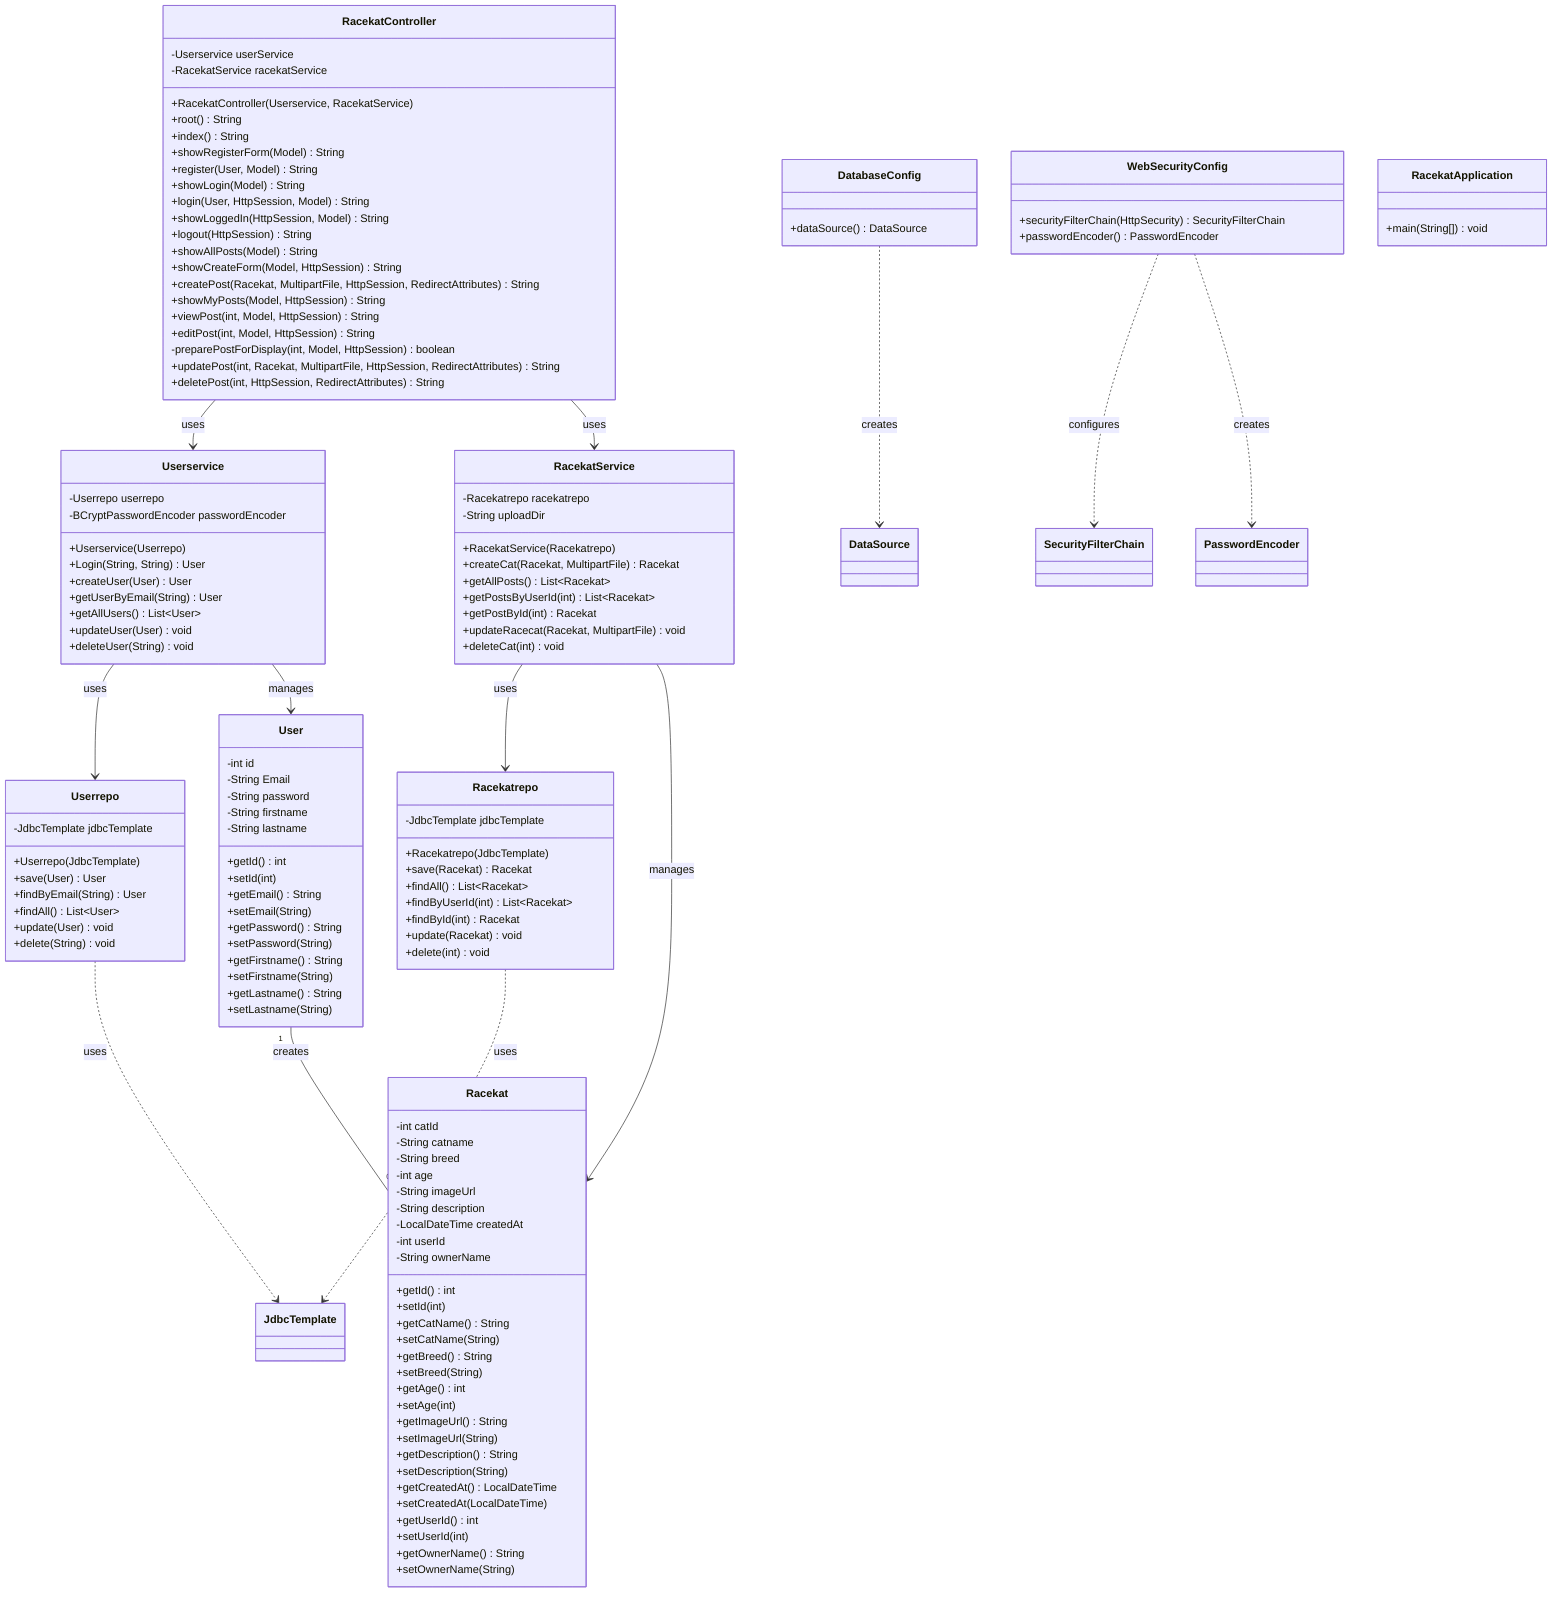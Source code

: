 classDiagram
%% Domain Classes
    class Racekat {
        -int catId
        -String catname
        -String breed
        -int age
        -String imageUrl
        -String description
        -LocalDateTime createdAt
        -int userId
        -String ownerName
        +getId() int
        +setId(int)
        +getCatName() String
        +setCatName(String)
        +getBreed() String
        +setBreed(String)
        +getAge() int
        +setAge(int)
        +getImageUrl() String
        +setImageUrl(String)
        +getDescription() String
        +setDescription(String)
        +getCreatedAt() LocalDateTime
        +setCreatedAt(LocalDateTime)
        +getUserId() int
        +setUserId(int)
        +getOwnerName() String
        +setOwnerName(String)
    }

    class User {
        -int id
        -String Email
        -String password
        -String firstname
        -String lastname
        +getId() int
        +setId(int)
        +getEmail() String
        +setEmail(String)
        +getPassword() String
        +setPassword(String)
        +getFirstname() String
        +setFirstname(String)
        +getLastname() String
        +setLastname(String)
    }

%% Application Services
    class RacekatService {
        -Racekatrepo racekatrepo
        -String uploadDir
        +RacekatService(Racekatrepo)
        +createCat(Racekat, MultipartFile) Racekat
        +getAllPosts() List~Racekat~
        +getPostsByUserId(int) List~Racekat~
        +getPostById(int) Racekat
        +updateRacecat(Racekat, MultipartFile) void
        +deleteCat(int) void
    }

    class Userservice {
        -Userrepo userrepo
        -BCryptPasswordEncoder passwordEncoder
        +Userservice(Userrepo)
        +Login(String, String) User
        +createUser(User) User
        +getUserByEmail(String) User
        +getAllUsers() List~User~
        +updateUser(User) void
        +deleteUser(String) void
    }

%% Infrastructure
    class Racekatrepo {
        -JdbcTemplate jdbcTemplate
        +Racekatrepo(JdbcTemplate)
        +save(Racekat) Racekat
        +findAll() List~Racekat~
        +findByUserId(int) List~Racekat~
        +findById(int) Racekat
        +update(Racekat) void
        +delete(int) void
    }

    class Userrepo {
        -JdbcTemplate jdbcTemplate
        +Userrepo(JdbcTemplate)
        +save(User) User
        +findByEmail(String) User
        +findAll() List~User~
        +update(User) void
        +delete(String) void
    }

    class DatabaseConfig {
        +dataSource() DataSource
    }

    class WebSecurityConfig {
        +securityFilterChain(HttpSecurity) SecurityFilterChain
        +passwordEncoder() PasswordEncoder
    }

%% Presentation
    class RacekatController {
        -Userservice userService
        -RacekatService racekatService
        +RacekatController(Userservice, RacekatService)
        +root() String
        +index() String
        +showRegisterForm(Model) String
        +register(User, Model) String
        +showLogin(Model) String
        +login(User, HttpSession, Model) String
        +showLoggedIn(HttpSession, Model) String
        +logout(HttpSession) String
        +showAllPosts(Model) String
        +showCreateForm(Model, HttpSession) String
        +createPost(Racekat, MultipartFile, HttpSession, RedirectAttributes) String
        +showMyPosts(Model, HttpSession) String
        +viewPost(int, Model, HttpSession) String
        +editPost(int, Model, HttpSession) String
        -preparePostForDisplay(int, Model, HttpSession) boolean
        +updatePost(int, Racekat, MultipartFile, HttpSession, RedirectAttributes) String
        +deletePost(int, HttpSession, RedirectAttributes) String
    }

    class RacekatApplication {
        +main(String[]) void
    }

%% Relationships
    User "1" -- "0..*" Racekat : creates
    RacekatController --> Userservice : uses
    RacekatController --> RacekatService : uses
    RacekatService --> Racekatrepo : uses
    Userservice --> Userrepo : uses
    RacekatService --> Racekat : manages
    Userservice --> User : manages
    Racekatrepo ..> JdbcTemplate : uses
    Userrepo ..> JdbcTemplate : uses
    DatabaseConfig ..> DataSource : creates
    WebSecurityConfig ..> SecurityFilterChain : configures
    WebSecurityConfig ..> PasswordEncoder : creates